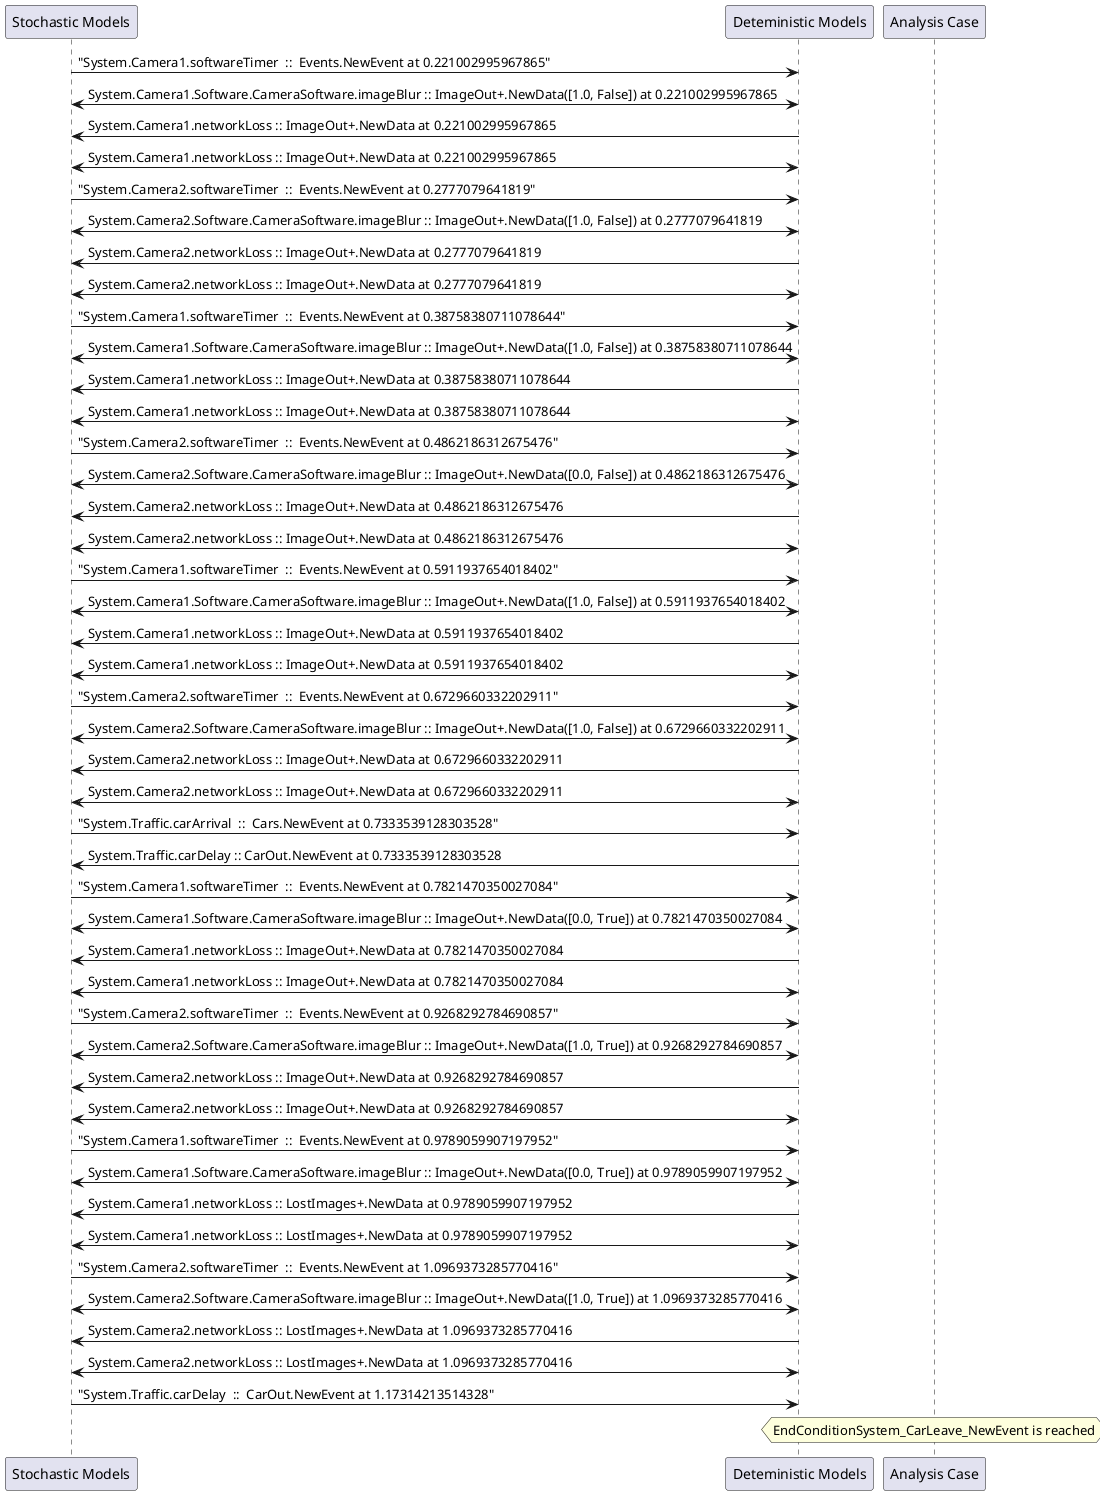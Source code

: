
	@startuml
	participant "Stochastic Models" as stochmodel
	participant "Deteministic Models" as detmodel
	participant "Analysis Case" as analysis
	{7068_stop} stochmodel -> detmodel : "System.Camera1.softwareTimer  ::  Events.NewEvent at 0.221002995967865"
detmodel <-> stochmodel : System.Camera1.Software.CameraSoftware.imageBlur :: ImageOut+.NewData([1.0, False]) at 0.221002995967865
detmodel -> stochmodel : System.Camera1.networkLoss :: ImageOut+.NewData at 0.221002995967865
detmodel <-> stochmodel : System.Camera1.networkLoss :: ImageOut+.NewData at 0.221002995967865
{7083_stop} stochmodel -> detmodel : "System.Camera2.softwareTimer  ::  Events.NewEvent at 0.2777079641819"
detmodel <-> stochmodel : System.Camera2.Software.CameraSoftware.imageBlur :: ImageOut+.NewData([1.0, False]) at 0.2777079641819
detmodel -> stochmodel : System.Camera2.networkLoss :: ImageOut+.NewData at 0.2777079641819
detmodel <-> stochmodel : System.Camera2.networkLoss :: ImageOut+.NewData at 0.2777079641819
{7069_stop} stochmodel -> detmodel : "System.Camera1.softwareTimer  ::  Events.NewEvent at 0.38758380711078644"
detmodel <-> stochmodel : System.Camera1.Software.CameraSoftware.imageBlur :: ImageOut+.NewData([1.0, False]) at 0.38758380711078644
detmodel -> stochmodel : System.Camera1.networkLoss :: ImageOut+.NewData at 0.38758380711078644
detmodel <-> stochmodel : System.Camera1.networkLoss :: ImageOut+.NewData at 0.38758380711078644
{7084_stop} stochmodel -> detmodel : "System.Camera2.softwareTimer  ::  Events.NewEvent at 0.4862186312675476"
detmodel <-> stochmodel : System.Camera2.Software.CameraSoftware.imageBlur :: ImageOut+.NewData([0.0, False]) at 0.4862186312675476
detmodel -> stochmodel : System.Camera2.networkLoss :: ImageOut+.NewData at 0.4862186312675476
detmodel <-> stochmodel : System.Camera2.networkLoss :: ImageOut+.NewData at 0.4862186312675476
{7070_stop} stochmodel -> detmodel : "System.Camera1.softwareTimer  ::  Events.NewEvent at 0.5911937654018402"
detmodel <-> stochmodel : System.Camera1.Software.CameraSoftware.imageBlur :: ImageOut+.NewData([1.0, False]) at 0.5911937654018402
detmodel -> stochmodel : System.Camera1.networkLoss :: ImageOut+.NewData at 0.5911937654018402
detmodel <-> stochmodel : System.Camera1.networkLoss :: ImageOut+.NewData at 0.5911937654018402
{7085_stop} stochmodel -> detmodel : "System.Camera2.softwareTimer  ::  Events.NewEvent at 0.6729660332202911"
detmodel <-> stochmodel : System.Camera2.Software.CameraSoftware.imageBlur :: ImageOut+.NewData([1.0, False]) at 0.6729660332202911
detmodel -> stochmodel : System.Camera2.networkLoss :: ImageOut+.NewData at 0.6729660332202911
detmodel <-> stochmodel : System.Camera2.networkLoss :: ImageOut+.NewData at 0.6729660332202911
{7098_stop} stochmodel -> detmodel : "System.Traffic.carArrival  ::  Cars.NewEvent at 0.7333539128303528"
{7103_start} detmodel -> stochmodel : System.Traffic.carDelay :: CarOut.NewEvent at 0.7333539128303528
{7071_stop} stochmodel -> detmodel : "System.Camera1.softwareTimer  ::  Events.NewEvent at 0.7821470350027084"
detmodel <-> stochmodel : System.Camera1.Software.CameraSoftware.imageBlur :: ImageOut+.NewData([0.0, True]) at 0.7821470350027084
detmodel -> stochmodel : System.Camera1.networkLoss :: ImageOut+.NewData at 0.7821470350027084
detmodel <-> stochmodel : System.Camera1.networkLoss :: ImageOut+.NewData at 0.7821470350027084
{7086_stop} stochmodel -> detmodel : "System.Camera2.softwareTimer  ::  Events.NewEvent at 0.9268292784690857"
detmodel <-> stochmodel : System.Camera2.Software.CameraSoftware.imageBlur :: ImageOut+.NewData([1.0, True]) at 0.9268292784690857
detmodel -> stochmodel : System.Camera2.networkLoss :: ImageOut+.NewData at 0.9268292784690857
detmodel <-> stochmodel : System.Camera2.networkLoss :: ImageOut+.NewData at 0.9268292784690857
{7072_stop} stochmodel -> detmodel : "System.Camera1.softwareTimer  ::  Events.NewEvent at 0.9789059907197952"
detmodel <-> stochmodel : System.Camera1.Software.CameraSoftware.imageBlur :: ImageOut+.NewData([0.0, True]) at 0.9789059907197952
detmodel -> stochmodel : System.Camera1.networkLoss :: LostImages+.NewData at 0.9789059907197952
detmodel <-> stochmodel : System.Camera1.networkLoss :: LostImages+.NewData at 0.9789059907197952
{7087_stop} stochmodel -> detmodel : "System.Camera2.softwareTimer  ::  Events.NewEvent at 1.0969373285770416"
detmodel <-> stochmodel : System.Camera2.Software.CameraSoftware.imageBlur :: ImageOut+.NewData([1.0, True]) at 1.0969373285770416
detmodel -> stochmodel : System.Camera2.networkLoss :: LostImages+.NewData at 1.0969373285770416
detmodel <-> stochmodel : System.Camera2.networkLoss :: LostImages+.NewData at 1.0969373285770416
{7103_stop} stochmodel -> detmodel : "System.Traffic.carDelay  ::  CarOut.NewEvent at 1.17314213514328"
{7103_start} <-> {7103_stop} : delay
hnote over analysis 
EndConditionSystem_CarLeave_NewEvent is reached
endnote
@enduml
